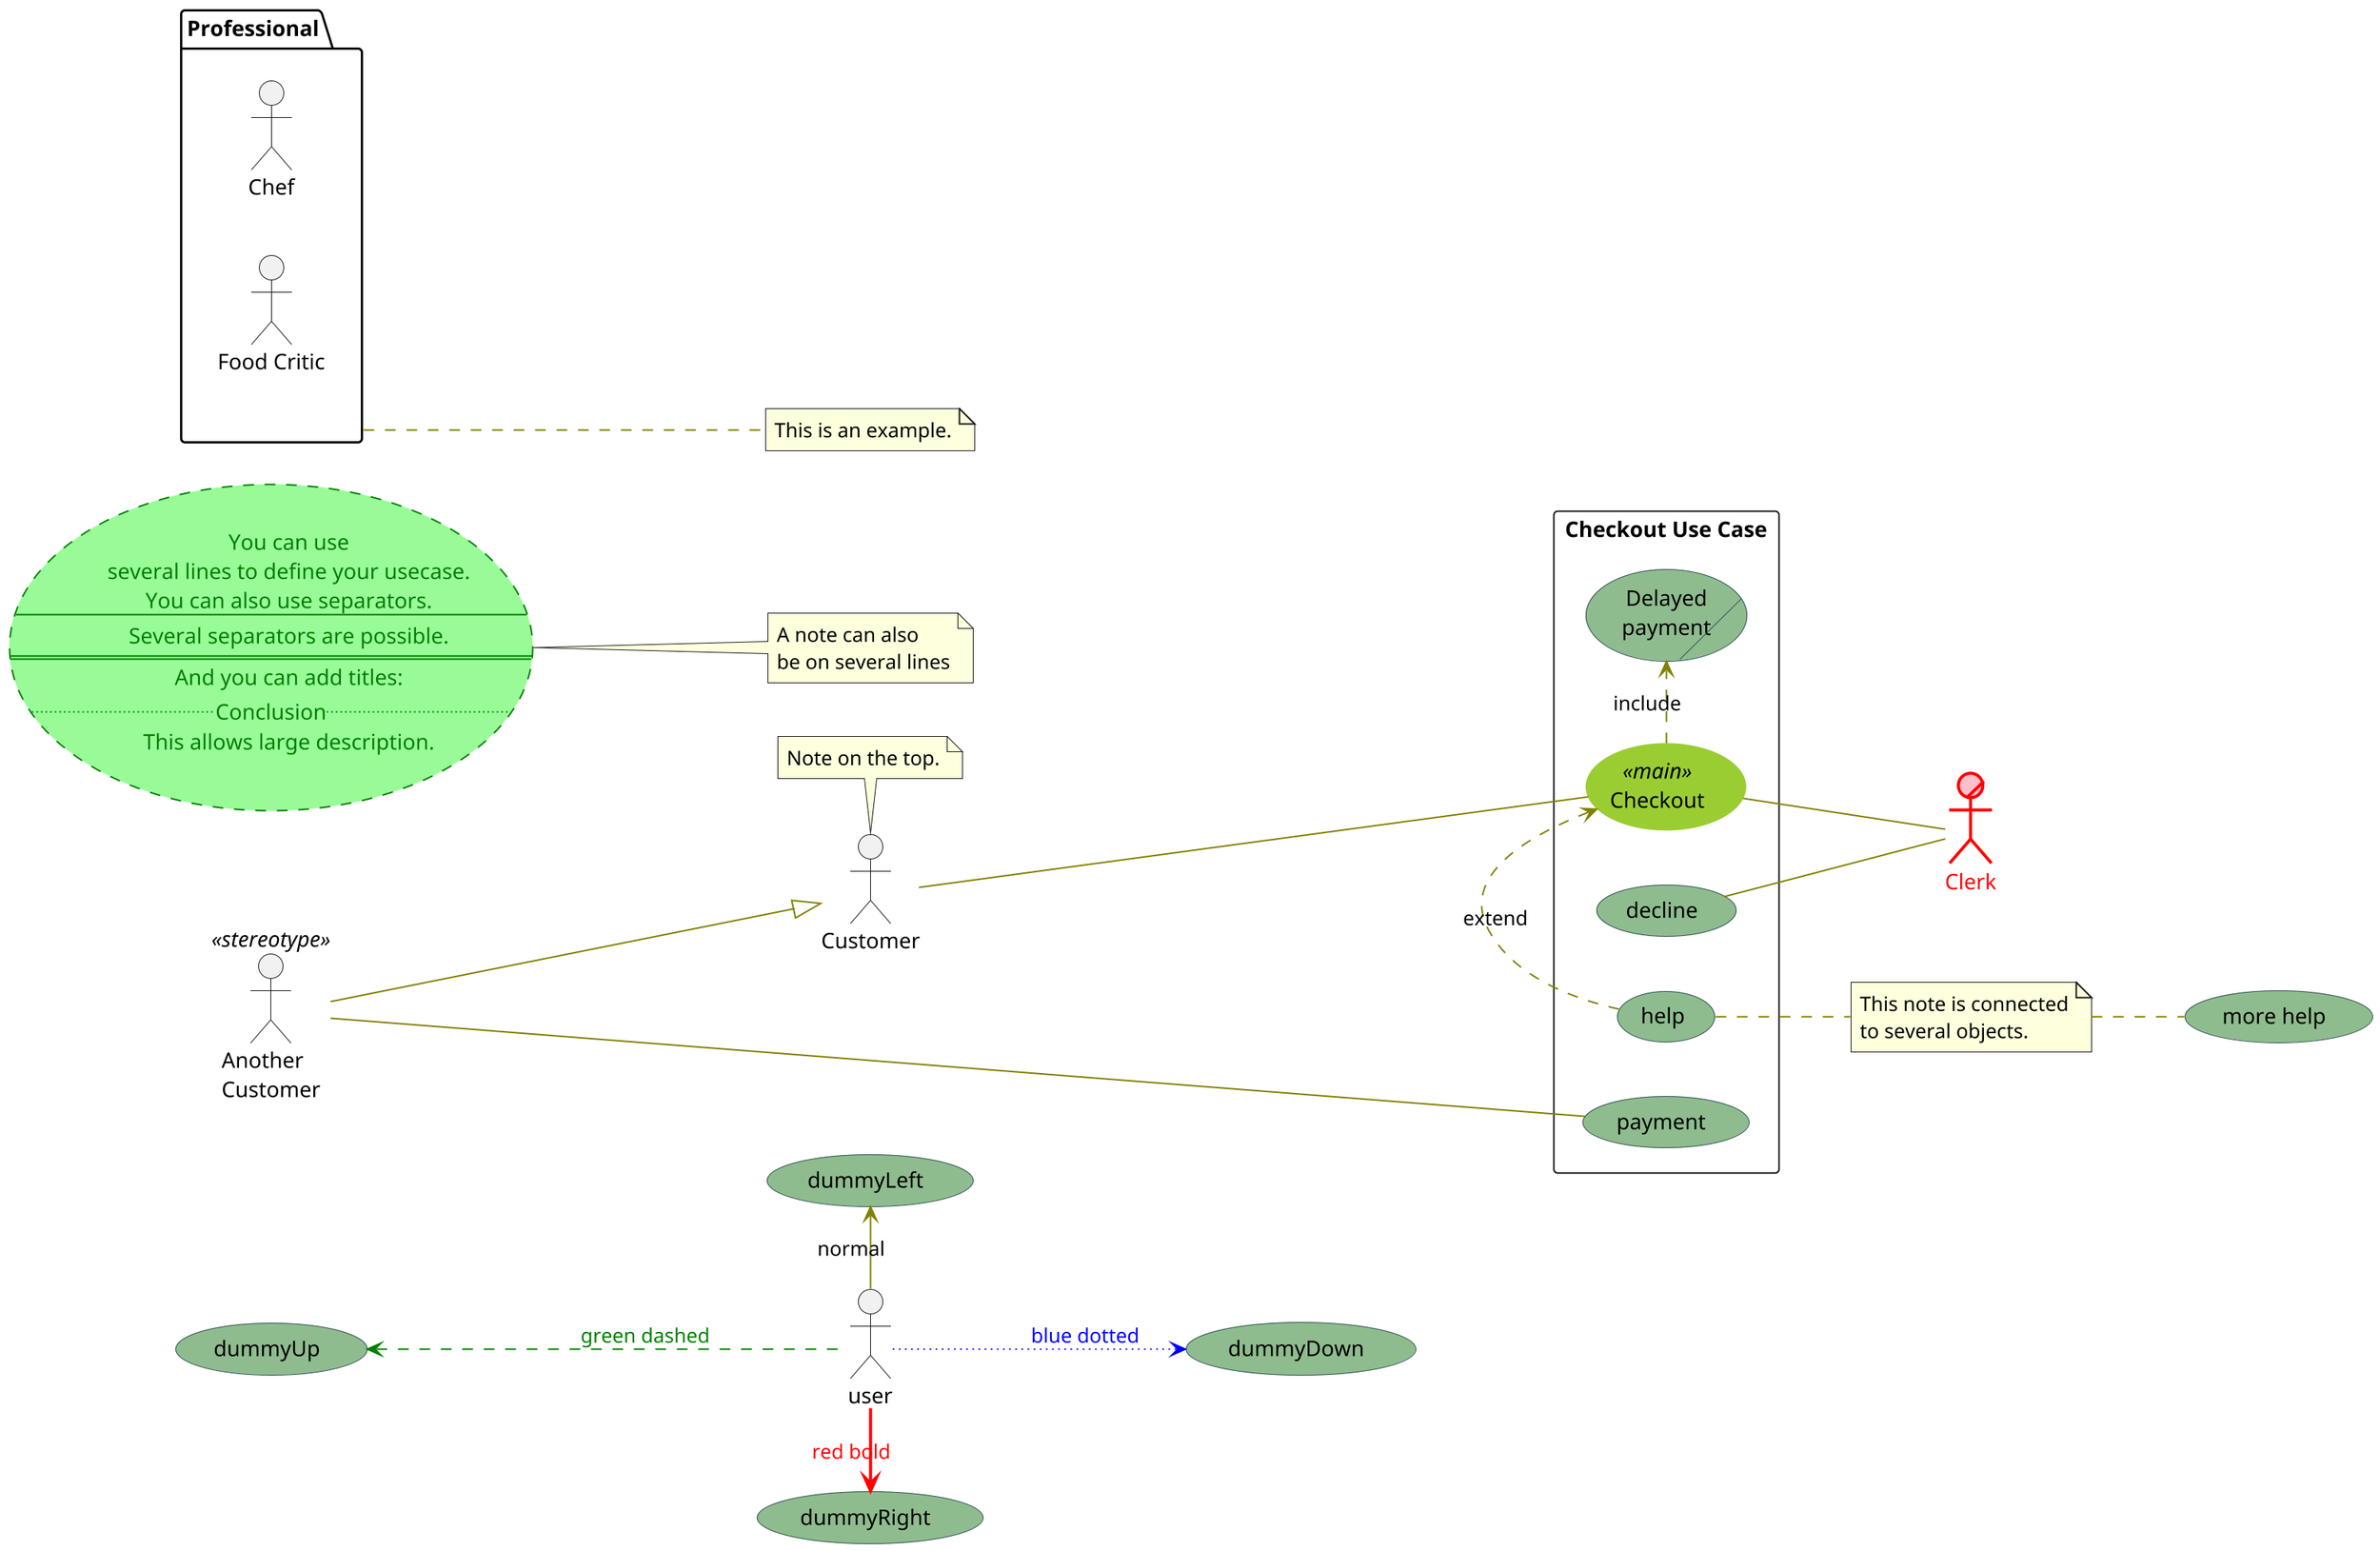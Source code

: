 @startuml Test Use Case Diagram

scale 2

'change direction of rectangles and arrows, default style is top to bottom direction
left to right direction

' define style of packages (delete ' in a row below)
'skinparam packageStyle rect

' change skin parameter of actors (delete ' in a row below)
'skinparam actorStyle awesome
'skinparam actorStyle Hollow 
'skinparam Handwritten true
skinparam usecase {
BackgroundColor DarkSeaGreen
BorderColor DarkSlateGray

BackgroundColor<< Main >> YellowGreen
BorderColor<< Main >> YellowGreen

ArrowColor Olive
ActorBorderColor black
ActorFontName Courier

ActorBackgroundColor<< Human >> Gold
}

' define actors
actor Customer
' business actor with /
actor/ Clerk #pink;line:red;line.bold;text:red
:Another\nCustomer: as AC <<stereotype>>
' The more dashes - in the arrow, the longer the arrow
AC --|> Customer

'define use cases
usecase UC1 #palegreen;line:green;line.dashed;text:green as "You can use
several lines to define your usecase.
You can also use separators.
--
Several separators are possible.
==
And you can add titles:
..Conclusion..
This allows large description." 

'define packages
package Professional {
  actor Chef as c
  actor "Food Critic" as fc
}

'define rectangles
rectangle "Checkout Use Case" {
    ' define usecase with alias (optional), use cases should be defined in the 
    ' rectangle to be drawn in it
    'business use case with /
    usecase/ (Delayed\npayment) as (DP)
    usecase Checkout <<main>>
    Customer --- Checkout
    (Checkout) .> (DP): include
    (help) .> (Checkout): extend
    (Checkout) -- Clerk
    (decline) -- Clerk
    AC -- (payment)
}

'create several pages (delete ' in a row below)
'newpage

' using notes
note right of Professional: This is an example.
note top of Customer: Note on the top.
note right of UC1
  A note can also
  be on several lines
end note
note "This note is connected\nto several objects." as N2
(help) .. N2
N2 .. (more help)

' change direction of arrows
:user: -left-> (dummyLeft) : normal
:user: -right-> (dummyRight) #line:red;line.bold;text:red  : red bold
:user: -up-> (dummyUp) #green;line.dashed;text:green : green dashed
:user: -down-> (dummyDown) #blue;line.dotted;text:blue   : blue dotted

@enduml